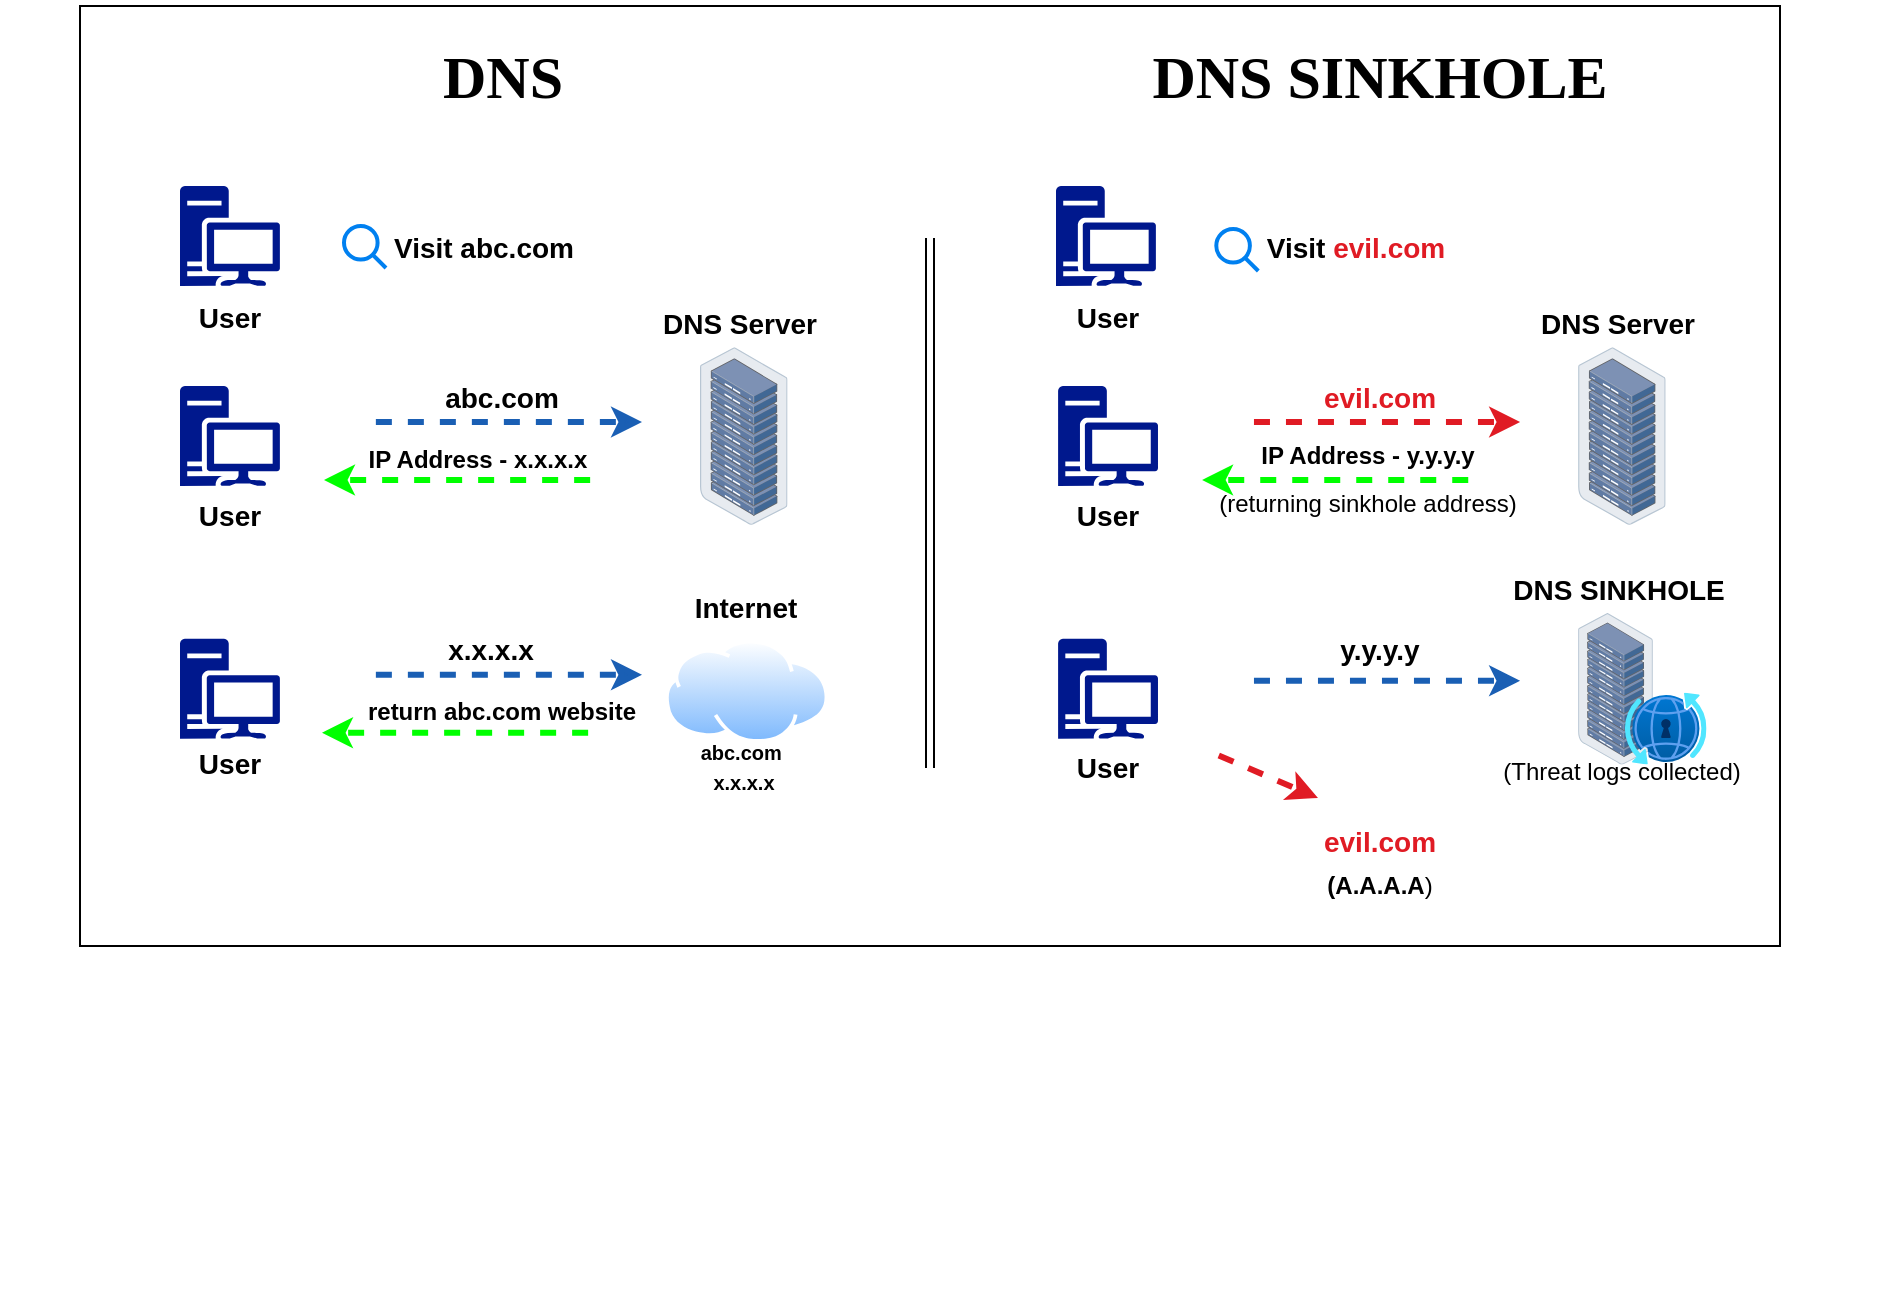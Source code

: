 <mxfile version="24.3.1" type="github">
  <diagram name="Page-1" id="lmPlgZIKMHCFA8fSlBm_">
    <mxGraphModel dx="1885" dy="1666" grid="1" gridSize="10" guides="1" tooltips="1" connect="1" arrows="1" fold="1" page="1" pageScale="1" pageWidth="850" pageHeight="1100" math="0" shadow="0">
      <root>
        <mxCell id="0" />
        <mxCell id="1" parent="0" />
        <mxCell id="bl0-9IWzGgUpa8_CMuyC-1" value="" style="rounded=0;whiteSpace=wrap;html=1;" vertex="1" parent="1">
          <mxGeometry width="850" height="470" as="geometry" />
        </mxCell>
        <mxCell id="bl0-9IWzGgUpa8_CMuyC-74" value="" style="shape=image;verticalLabelPosition=bottom;labelBackgroundColor=default;verticalAlign=top;aspect=fixed;imageAspect=0;image=https://static1.makeuseofimages.com/wordpress/wp-content/uploads/2023/04/security-shield-illustration.jpg;textOpacity=15;opacity=10;" vertex="1" parent="1">
          <mxGeometry x="-40" y="1.7" width="937.2" height="468.6" as="geometry" />
        </mxCell>
        <mxCell id="bl0-9IWzGgUpa8_CMuyC-3" value="" style="shape=link;html=1;rounded=0;" edge="1" parent="1">
          <mxGeometry width="100" relative="1" as="geometry">
            <mxPoint x="425" y="116" as="sourcePoint" />
            <mxPoint x="425" y="381" as="targetPoint" />
          </mxGeometry>
        </mxCell>
        <mxCell id="bl0-9IWzGgUpa8_CMuyC-4" value="" style="sketch=0;aspect=fixed;pointerEvents=1;shadow=0;dashed=0;html=1;strokeColor=none;labelPosition=center;verticalLabelPosition=bottom;verticalAlign=top;align=center;fillColor=#00188D;shape=mxgraph.mscae.enterprise.workstation_client" vertex="1" parent="1">
          <mxGeometry x="50" y="90" width="50" height="50" as="geometry" />
        </mxCell>
        <mxCell id="bl0-9IWzGgUpa8_CMuyC-6" value="" style="image;aspect=fixed;perimeter=ellipsePerimeter;html=1;align=center;shadow=0;dashed=0;spacingTop=3;image=img/lib/active_directory/internet_cloud.svg;" vertex="1" parent="1">
          <mxGeometry x="292.46" y="316.9" width="81.74" height="51.5" as="geometry" />
        </mxCell>
        <mxCell id="bl0-9IWzGgUpa8_CMuyC-7" value="" style="shape=image;html=1;verticalAlign=top;verticalLabelPosition=bottom;labelBackgroundColor=#ffffff;imageAspect=0;aspect=fixed;image=https://cdn0.iconfinder.com/data/icons/kameleon-free-pack/110/Hacker-128.png" vertex="1" parent="1">
          <mxGeometry x="612" y="350" width="75" height="75" as="geometry" />
        </mxCell>
        <mxCell id="bl0-9IWzGgUpa8_CMuyC-10" value="&lt;b&gt;&lt;font style=&quot;font-size: 14px;&quot;&gt;Visit abc.com&lt;br&gt;&lt;/font&gt;&lt;/b&gt;" style="text;html=1;align=center;verticalAlign=middle;whiteSpace=wrap;rounded=0;" vertex="1" parent="1">
          <mxGeometry x="132" y="105.5" width="140" height="30" as="geometry" />
        </mxCell>
        <mxCell id="bl0-9IWzGgUpa8_CMuyC-12" value="" style="sketch=0;aspect=fixed;pointerEvents=1;shadow=0;dashed=0;html=1;strokeColor=none;labelPosition=center;verticalLabelPosition=bottom;verticalAlign=top;align=center;fillColor=#00188D;shape=mxgraph.mscae.enterprise.workstation_client" vertex="1" parent="1">
          <mxGeometry x="50" y="190" width="50" height="50" as="geometry" />
        </mxCell>
        <mxCell id="bl0-9IWzGgUpa8_CMuyC-13" value="" style="image;points=[];aspect=fixed;html=1;align=center;shadow=0;dashed=0;image=img/lib/allied_telesis/storage/Datacenter_Server_Rack.svg;" vertex="1" parent="1">
          <mxGeometry x="310" y="170.6" width="43.8" height="88.8" as="geometry" />
        </mxCell>
        <mxCell id="bl0-9IWzGgUpa8_CMuyC-15" value="&lt;font style=&quot;font-size: 14px;&quot;&gt;&lt;b&gt;abc.com &lt;br&gt;&lt;/b&gt;&lt;/font&gt;" style="text;html=1;align=center;verticalAlign=middle;whiteSpace=wrap;rounded=0;" vertex="1" parent="1">
          <mxGeometry x="141.1" y="181" width="140" height="30" as="geometry" />
        </mxCell>
        <mxCell id="bl0-9IWzGgUpa8_CMuyC-16" value="" style="endArrow=classic;html=1;rounded=0;flowAnimation=1;strokeColor=#1a5fb4;strokeWidth=3;" edge="1" parent="1">
          <mxGeometry width="50" height="50" relative="1" as="geometry">
            <mxPoint x="141" y="208" as="sourcePoint" />
            <mxPoint x="281" y="208" as="targetPoint" />
          </mxGeometry>
        </mxCell>
        <mxCell id="bl0-9IWzGgUpa8_CMuyC-17" value="&lt;font style=&quot;font-size: 14px;&quot;&gt;&lt;b&gt;DNS Server&lt;br&gt;&lt;/b&gt;&lt;/font&gt;" style="text;html=1;align=center;verticalAlign=middle;whiteSpace=wrap;rounded=0;" vertex="1" parent="1">
          <mxGeometry x="286.1" y="143.6" width="88.1" height="30" as="geometry" />
        </mxCell>
        <mxCell id="bl0-9IWzGgUpa8_CMuyC-21" value="&lt;b&gt;IP Address - x.x.x.x&lt;br&gt;&lt;/b&gt;" style="text;html=1;align=center;verticalAlign=middle;whiteSpace=wrap;rounded=0;" vertex="1" parent="1">
          <mxGeometry x="129.1" y="212" width="140" height="30" as="geometry" />
        </mxCell>
        <mxCell id="bl0-9IWzGgUpa8_CMuyC-22" value="" style="endArrow=classic;html=1;rounded=0;flowAnimation=1;strokeColor=#00ff00;strokeWidth=3;" edge="1" parent="1">
          <mxGeometry width="50" height="50" relative="1" as="geometry">
            <mxPoint x="262" y="237" as="sourcePoint" />
            <mxPoint x="122" y="237" as="targetPoint" />
          </mxGeometry>
        </mxCell>
        <mxCell id="bl0-9IWzGgUpa8_CMuyC-30" value="" style="endArrow=classic;html=1;rounded=0;flowAnimation=1;fillColor=#60a917;strokeColor=#00ff00;strokeWidth=3;" edge="1" parent="1">
          <mxGeometry width="50" height="50" relative="1" as="geometry">
            <mxPoint x="261" y="363.4" as="sourcePoint" />
            <mxPoint x="121" y="363.4" as="targetPoint" />
          </mxGeometry>
        </mxCell>
        <mxCell id="bl0-9IWzGgUpa8_CMuyC-31" value="&lt;b&gt;return abc.com website&lt;br&gt;&lt;/b&gt;" style="text;html=1;align=center;verticalAlign=middle;whiteSpace=wrap;rounded=0;" vertex="1" parent="1">
          <mxGeometry x="141.1" y="338.4" width="140" height="30" as="geometry" />
        </mxCell>
        <mxCell id="bl0-9IWzGgUpa8_CMuyC-32" value="" style="endArrow=classic;html=1;rounded=0;strokeColor=#1a5fb4;flowAnimation=1;strokeWidth=3;" edge="1" parent="1">
          <mxGeometry width="50" height="50" relative="1" as="geometry">
            <mxPoint x="141" y="334.4" as="sourcePoint" />
            <mxPoint x="281" y="334.4" as="targetPoint" />
          </mxGeometry>
        </mxCell>
        <mxCell id="bl0-9IWzGgUpa8_CMuyC-33" value="&lt;font style=&quot;font-size: 14px;&quot;&gt;&lt;b&gt;x.x.x.x&lt;br&gt;&lt;/b&gt;&lt;/font&gt;" style="text;html=1;align=center;verticalAlign=middle;whiteSpace=wrap;rounded=0;" vertex="1" parent="1">
          <mxGeometry x="141.1" y="307.4" width="128.9" height="30" as="geometry" />
        </mxCell>
        <mxCell id="bl0-9IWzGgUpa8_CMuyC-35" value="" style="sketch=0;aspect=fixed;pointerEvents=1;shadow=0;dashed=0;html=1;strokeColor=none;labelPosition=center;verticalLabelPosition=bottom;verticalAlign=top;align=center;fillColor=#00188D;shape=mxgraph.mscae.enterprise.workstation_client" vertex="1" parent="1">
          <mxGeometry x="50" y="316.4" width="50" height="50" as="geometry" />
        </mxCell>
        <mxCell id="bl0-9IWzGgUpa8_CMuyC-36" value="&lt;font style=&quot;font-size: 14px;&quot;&gt;&lt;b&gt;Internet&lt;br&gt;&lt;/b&gt;&lt;/font&gt;" style="text;html=1;align=center;verticalAlign=middle;whiteSpace=wrap;rounded=0;" vertex="1" parent="1">
          <mxGeometry x="289.28" y="286.4" width="88.1" height="30" as="geometry" />
        </mxCell>
        <mxCell id="bl0-9IWzGgUpa8_CMuyC-39" value="&lt;p style=&quot;line-height: 100%;&quot;&gt;&lt;/p&gt;&lt;div&gt;&lt;font style=&quot;font-size: 10px;&quot;&gt;abc.com&amp;nbsp;&lt;/font&gt;&lt;/div&gt;&lt;div&gt;&lt;font style=&quot;font-size: 10px;&quot;&gt;x.x.x.x&lt;font&gt;&lt;span&gt;&lt;/span&gt;&lt;/font&gt;&lt;/font&gt;&lt;/div&gt;&lt;div&gt;&lt;font style=&quot;font-size: 10px;&quot;&gt;&lt;font&gt;&lt;span&gt;&lt;/span&gt;&lt;/font&gt;&lt;/font&gt;&lt;/div&gt;&lt;p&gt;&lt;/p&gt;" style="text;html=1;align=center;verticalAlign=middle;whiteSpace=wrap;rounded=0;fontStyle=1" vertex="1" parent="1">
          <mxGeometry x="287.85" y="365.4" width="88.1" height="30" as="geometry" />
        </mxCell>
        <mxCell id="bl0-9IWzGgUpa8_CMuyC-41" value="" style="html=1;verticalLabelPosition=bottom;align=center;labelBackgroundColor=#ffffff;verticalAlign=top;strokeWidth=2;strokeColor=#0080F0;shadow=0;dashed=0;shape=mxgraph.ios7.icons.looking_glass;" vertex="1" parent="1">
          <mxGeometry x="132" y="110" width="21" height="21" as="geometry" />
        </mxCell>
        <mxCell id="bl0-9IWzGgUpa8_CMuyC-42" value="&lt;h1 style=&quot;font-size: 30px;&quot;&gt;&lt;font style=&quot;font-size: 30px;&quot; face=&quot;Comic Sans MS&quot;&gt;&lt;b style=&quot;font-size: 30px;&quot;&gt;DNS&lt;/b&gt;&lt;/font&gt;&lt;/h1&gt;" style="text;html=1;align=center;verticalAlign=middle;whiteSpace=wrap;rounded=0;fontSize=30;" vertex="1" parent="1">
          <mxGeometry x="129.63" width="162.95" height="70" as="geometry" />
        </mxCell>
        <mxCell id="bl0-9IWzGgUpa8_CMuyC-44" value="&lt;h1 style=&quot;font-size: 30px;&quot;&gt;&lt;font style=&quot;font-size: 30px;&quot; face=&quot;Comic Sans MS&quot;&gt;&lt;b style=&quot;font-size: 30px;&quot;&gt;DNS SINKHOLE&lt;br style=&quot;font-size: 30px;&quot;&gt;&lt;/b&gt;&lt;/font&gt;&lt;/h1&gt;" style="text;html=1;align=center;verticalAlign=middle;whiteSpace=wrap;rounded=0;fontSize=30;" vertex="1" parent="1">
          <mxGeometry x="500" width="300" height="70" as="geometry" />
        </mxCell>
        <mxCell id="bl0-9IWzGgUpa8_CMuyC-45" value="" style="shape=image;html=1;verticalAlign=top;verticalLabelPosition=bottom;labelBackgroundColor=#ffffff;imageAspect=0;aspect=fixed;image=https://cdn4.iconfinder.com/data/icons/ionicons/512/icon-ios7-world-outline-128.png" vertex="1" parent="1">
          <mxGeometry x="249" y="112.5" width="19" height="19" as="geometry" />
        </mxCell>
        <mxCell id="bl0-9IWzGgUpa8_CMuyC-48" value="" style="sketch=0;aspect=fixed;pointerEvents=1;shadow=0;dashed=0;html=1;strokeColor=none;labelPosition=center;verticalLabelPosition=bottom;verticalAlign=top;align=center;fillColor=#00188D;shape=mxgraph.mscae.enterprise.workstation_client" vertex="1" parent="1">
          <mxGeometry x="488" y="90" width="50" height="50" as="geometry" />
        </mxCell>
        <mxCell id="bl0-9IWzGgUpa8_CMuyC-49" value="" style="html=1;verticalLabelPosition=bottom;align=center;labelBackgroundColor=#ffffff;verticalAlign=top;strokeWidth=2;strokeColor=#0080F0;shadow=0;dashed=0;shape=mxgraph.ios7.icons.looking_glass;" vertex="1" parent="1">
          <mxGeometry x="568.15" y="111.5" width="21" height="21" as="geometry" />
        </mxCell>
        <mxCell id="bl0-9IWzGgUpa8_CMuyC-50" value="&lt;b&gt;&lt;font style=&quot;font-size: 14px;&quot;&gt;Visit &lt;font color=&quot;#e01b24&quot;&gt;evil.com&lt;br&gt;&lt;/font&gt;&lt;/font&gt;&lt;/b&gt;" style="text;html=1;align=center;verticalAlign=middle;whiteSpace=wrap;rounded=0;" vertex="1" parent="1">
          <mxGeometry x="568.15" y="106" width="140" height="30" as="geometry" />
        </mxCell>
        <mxCell id="bl0-9IWzGgUpa8_CMuyC-51" value="" style="shape=image;html=1;verticalAlign=top;verticalLabelPosition=bottom;labelBackgroundColor=#ffffff;imageAspect=0;aspect=fixed;image=https://cdn4.iconfinder.com/data/icons/ionicons/512/icon-ios7-world-outline-128.png" vertex="1" parent="1">
          <mxGeometry x="687" y="112.5" width="19" height="19" as="geometry" />
        </mxCell>
        <mxCell id="bl0-9IWzGgUpa8_CMuyC-52" value="&lt;font style=&quot;font-size: 14px;&quot;&gt;&lt;b&gt;User&lt;br&gt;&lt;/b&gt;&lt;/font&gt;" style="text;html=1;align=center;verticalAlign=middle;whiteSpace=wrap;rounded=0;" vertex="1" parent="1">
          <mxGeometry x="30.95" y="140.6" width="88.1" height="30" as="geometry" />
        </mxCell>
        <mxCell id="bl0-9IWzGgUpa8_CMuyC-53" value="&lt;font style=&quot;font-size: 14px;&quot;&gt;&lt;b&gt;User&lt;br&gt;&lt;/b&gt;&lt;/font&gt;" style="text;html=1;align=center;verticalAlign=middle;whiteSpace=wrap;rounded=0;" vertex="1" parent="1">
          <mxGeometry x="30.95" y="240" width="88.1" height="30" as="geometry" />
        </mxCell>
        <mxCell id="bl0-9IWzGgUpa8_CMuyC-54" value="&lt;font style=&quot;font-size: 14px;&quot;&gt;&lt;b&gt;User&lt;br&gt;&lt;/b&gt;&lt;/font&gt;" style="text;html=1;align=center;verticalAlign=middle;whiteSpace=wrap;rounded=0;" vertex="1" parent="1">
          <mxGeometry x="30.95" y="364" width="88.1" height="30" as="geometry" />
        </mxCell>
        <mxCell id="bl0-9IWzGgUpa8_CMuyC-55" value="&lt;font style=&quot;font-size: 14px;&quot;&gt;&lt;b&gt;User&lt;br&gt;&lt;/b&gt;&lt;/font&gt;" style="text;html=1;align=center;verticalAlign=middle;whiteSpace=wrap;rounded=0;" vertex="1" parent="1">
          <mxGeometry x="470" y="140.6" width="88.1" height="30" as="geometry" />
        </mxCell>
        <mxCell id="bl0-9IWzGgUpa8_CMuyC-56" value="" style="endArrow=classic;html=1;rounded=0;flowAnimation=1;strokeColor=#00ff00;strokeWidth=3;" edge="1" parent="1">
          <mxGeometry width="50" height="50" relative="1" as="geometry">
            <mxPoint x="701.05" y="237" as="sourcePoint" />
            <mxPoint x="561.05" y="237" as="targetPoint" />
          </mxGeometry>
        </mxCell>
        <mxCell id="bl0-9IWzGgUpa8_CMuyC-57" value="" style="endArrow=classic;html=1;rounded=0;flowAnimation=1;strokeColor=#e01b24;strokeWidth=3;" edge="1" parent="1">
          <mxGeometry width="50" height="50" relative="1" as="geometry">
            <mxPoint x="580.05" y="208" as="sourcePoint" />
            <mxPoint x="720.05" y="208" as="targetPoint" />
          </mxGeometry>
        </mxCell>
        <mxCell id="bl0-9IWzGgUpa8_CMuyC-58" value="&lt;p style=&quot;line-height: 110%;&quot;&gt;&lt;/p&gt;&lt;div style=&quot;line-height: 30%;&quot;&gt;&lt;b&gt;IP Address - y.y.y.y&lt;/b&gt;&lt;/div&gt;&lt;br&gt;(returning sinkhole address)&lt;p&gt;&lt;/p&gt;" style="text;html=1;align=center;verticalAlign=middle;whiteSpace=wrap;rounded=0;spacing=0;" vertex="1" parent="1">
          <mxGeometry x="568.15" y="225" width="151.85" height="30" as="geometry" />
        </mxCell>
        <mxCell id="bl0-9IWzGgUpa8_CMuyC-59" value="&lt;font style=&quot;font-size: 14px;&quot; color=&quot;#e01b24&quot;&gt;&lt;b&gt;evil.com &lt;br&gt;&lt;/b&gt;&lt;/font&gt;" style="text;html=1;align=center;verticalAlign=middle;whiteSpace=wrap;rounded=0;" vertex="1" parent="1">
          <mxGeometry x="580.15" y="181" width="140" height="30" as="geometry" />
        </mxCell>
        <mxCell id="bl0-9IWzGgUpa8_CMuyC-60" value="" style="image;points=[];aspect=fixed;html=1;align=center;shadow=0;dashed=0;image=img/lib/allied_telesis/storage/Datacenter_Server_Rack.svg;" vertex="1" parent="1">
          <mxGeometry x="749.05" y="170.6" width="43.8" height="88.8" as="geometry" />
        </mxCell>
        <mxCell id="bl0-9IWzGgUpa8_CMuyC-61" value="&lt;font style=&quot;font-size: 14px;&quot;&gt;&lt;b&gt;DNS Server&lt;br&gt;&lt;/b&gt;&lt;/font&gt;" style="text;html=1;align=center;verticalAlign=middle;whiteSpace=wrap;rounded=0;" vertex="1" parent="1">
          <mxGeometry x="725.15" y="143.6" width="88.1" height="30" as="geometry" />
        </mxCell>
        <mxCell id="bl0-9IWzGgUpa8_CMuyC-62" value="" style="sketch=0;aspect=fixed;pointerEvents=1;shadow=0;dashed=0;html=1;strokeColor=none;labelPosition=center;verticalLabelPosition=bottom;verticalAlign=top;align=center;fillColor=#00188D;shape=mxgraph.mscae.enterprise.workstation_client" vertex="1" parent="1">
          <mxGeometry x="489.05" y="190" width="50" height="50" as="geometry" />
        </mxCell>
        <mxCell id="bl0-9IWzGgUpa8_CMuyC-63" value="&lt;font style=&quot;font-size: 14px;&quot;&gt;&lt;b&gt;User&lt;br&gt;&lt;/b&gt;&lt;/font&gt;" style="text;html=1;align=center;verticalAlign=middle;whiteSpace=wrap;rounded=0;" vertex="1" parent="1">
          <mxGeometry x="470" y="240" width="88.1" height="30" as="geometry" />
        </mxCell>
        <mxCell id="bl0-9IWzGgUpa8_CMuyC-64" value="" style="endArrow=classic;html=1;rounded=0;flowAnimation=1;strokeColor=#1a5fb4;strokeWidth=3;" edge="1" parent="1">
          <mxGeometry width="50" height="50" relative="1" as="geometry">
            <mxPoint x="580.05" y="337.4" as="sourcePoint" />
            <mxPoint x="720.05" y="337.4" as="targetPoint" />
          </mxGeometry>
        </mxCell>
        <mxCell id="bl0-9IWzGgUpa8_CMuyC-67" value="&lt;font style=&quot;font-size: 14px;&quot;&gt;&lt;b&gt;y.y.y.y&lt;br&gt;&lt;/b&gt;&lt;/font&gt;" style="text;html=1;align=center;verticalAlign=middle;whiteSpace=wrap;rounded=0;" vertex="1" parent="1">
          <mxGeometry x="580.15" y="307.4" width="140" height="30" as="geometry" />
        </mxCell>
        <mxCell id="bl0-9IWzGgUpa8_CMuyC-68" value="" style="image;points=[];aspect=fixed;html=1;align=center;shadow=0;dashed=0;image=img/lib/allied_telesis/storage/Datacenter_Server_Rack.svg;" vertex="1" parent="1">
          <mxGeometry x="749.05" y="303.5" width="37.39" height="75.8" as="geometry" />
        </mxCell>
        <mxCell id="bl0-9IWzGgUpa8_CMuyC-69" value="&lt;font style=&quot;font-size: 14px;&quot;&gt;&lt;b&gt;DNS SINKHOLE&lt;br&gt;&lt;/b&gt;&lt;/font&gt;" style="text;html=1;align=center;verticalAlign=middle;whiteSpace=wrap;rounded=0;" vertex="1" parent="1">
          <mxGeometry x="711.78" y="277.4" width="114.85" height="30" as="geometry" />
        </mxCell>
        <mxCell id="bl0-9IWzGgUpa8_CMuyC-70" value="" style="sketch=0;aspect=fixed;pointerEvents=1;shadow=0;dashed=0;html=1;strokeColor=none;labelPosition=center;verticalLabelPosition=bottom;verticalAlign=top;align=center;fillColor=#00188D;shape=mxgraph.mscae.enterprise.workstation_client" vertex="1" parent="1">
          <mxGeometry x="489.05" y="316.4" width="50" height="50" as="geometry" />
        </mxCell>
        <mxCell id="bl0-9IWzGgUpa8_CMuyC-71" value="&lt;font style=&quot;font-size: 14px;&quot;&gt;&lt;b&gt;User&lt;br&gt;&lt;/b&gt;&lt;/font&gt;" style="text;html=1;align=center;verticalAlign=middle;whiteSpace=wrap;rounded=0;" vertex="1" parent="1">
          <mxGeometry x="470" y="366.4" width="88.1" height="30" as="geometry" />
        </mxCell>
        <mxCell id="bl0-9IWzGgUpa8_CMuyC-72" value="" style="image;aspect=fixed;html=1;points=[];align=center;fontSize=12;image=img/lib/azure2/networking/DNS_Private_Resolver.svg;" vertex="1" parent="1">
          <mxGeometry x="772.45" y="343.3" width="40.8" height="36" as="geometry" />
        </mxCell>
        <mxCell id="bl0-9IWzGgUpa8_CMuyC-73" value="(Threat logs collected)" style="text;html=1;align=center;verticalAlign=middle;whiteSpace=wrap;rounded=0;" vertex="1" parent="1">
          <mxGeometry x="700.95" y="368.4" width="140" height="30" as="geometry" />
        </mxCell>
        <mxCell id="bl0-9IWzGgUpa8_CMuyC-75" value="" style="shape=image;html=1;verticalAlign=top;verticalLabelPosition=bottom;labelBackgroundColor=#ffffff;imageAspect=0;aspect=fixed;image=https://cdn0.iconfinder.com/data/icons/kameleon-free-pack/110/Hacker-128.png" vertex="1" parent="1">
          <mxGeometry x="612" y="579" width="75" height="75" as="geometry" />
        </mxCell>
        <mxCell id="bl0-9IWzGgUpa8_CMuyC-76" value="&lt;p style=&quot;line-height: 80%;&quot;&gt;&lt;/p&gt;&lt;div style=&quot;line-height: 0%;&quot;&gt;&lt;font style=&quot;font-size: 14px;&quot; color=&quot;#e01b24&quot;&gt;&lt;b&gt;evil.com &lt;/b&gt;&lt;/font&gt;&lt;/div&gt;&lt;br&gt;&lt;b&gt;(A.A.A.A&lt;/b&gt;)&lt;br&gt;&lt;p&gt;&lt;/p&gt;" style="text;html=1;align=center;verticalAlign=middle;whiteSpace=wrap;rounded=0;spacing=0;labelBorderColor=none;" vertex="1" parent="1">
          <mxGeometry x="580.15" y="417" width="140" height="30" as="geometry" />
        </mxCell>
        <mxCell id="bl0-9IWzGgUpa8_CMuyC-77" value="" style="endArrow=classic;html=1;rounded=0;flowAnimation=1;strokeColor=#e01b24;strokeWidth=3;" edge="1" parent="1">
          <mxGeometry width="50" height="50" relative="1" as="geometry">
            <mxPoint x="563" y="372" as="sourcePoint" />
            <mxPoint x="619" y="396" as="targetPoint" />
          </mxGeometry>
        </mxCell>
        <mxCell id="bl0-9IWzGgUpa8_CMuyC-78" value="" style="shape=image;html=1;verticalAlign=top;verticalLabelPosition=bottom;labelBackgroundColor=#ffffff;imageAspect=0;aspect=fixed;image=https://cdn3.iconfinder.com/data/icons/miscellaneous-80/60/error-128.png" vertex="1" parent="1">
          <mxGeometry x="577.15" y="371" width="23.4" height="23.4" as="geometry" />
        </mxCell>
      </root>
    </mxGraphModel>
  </diagram>
</mxfile>
